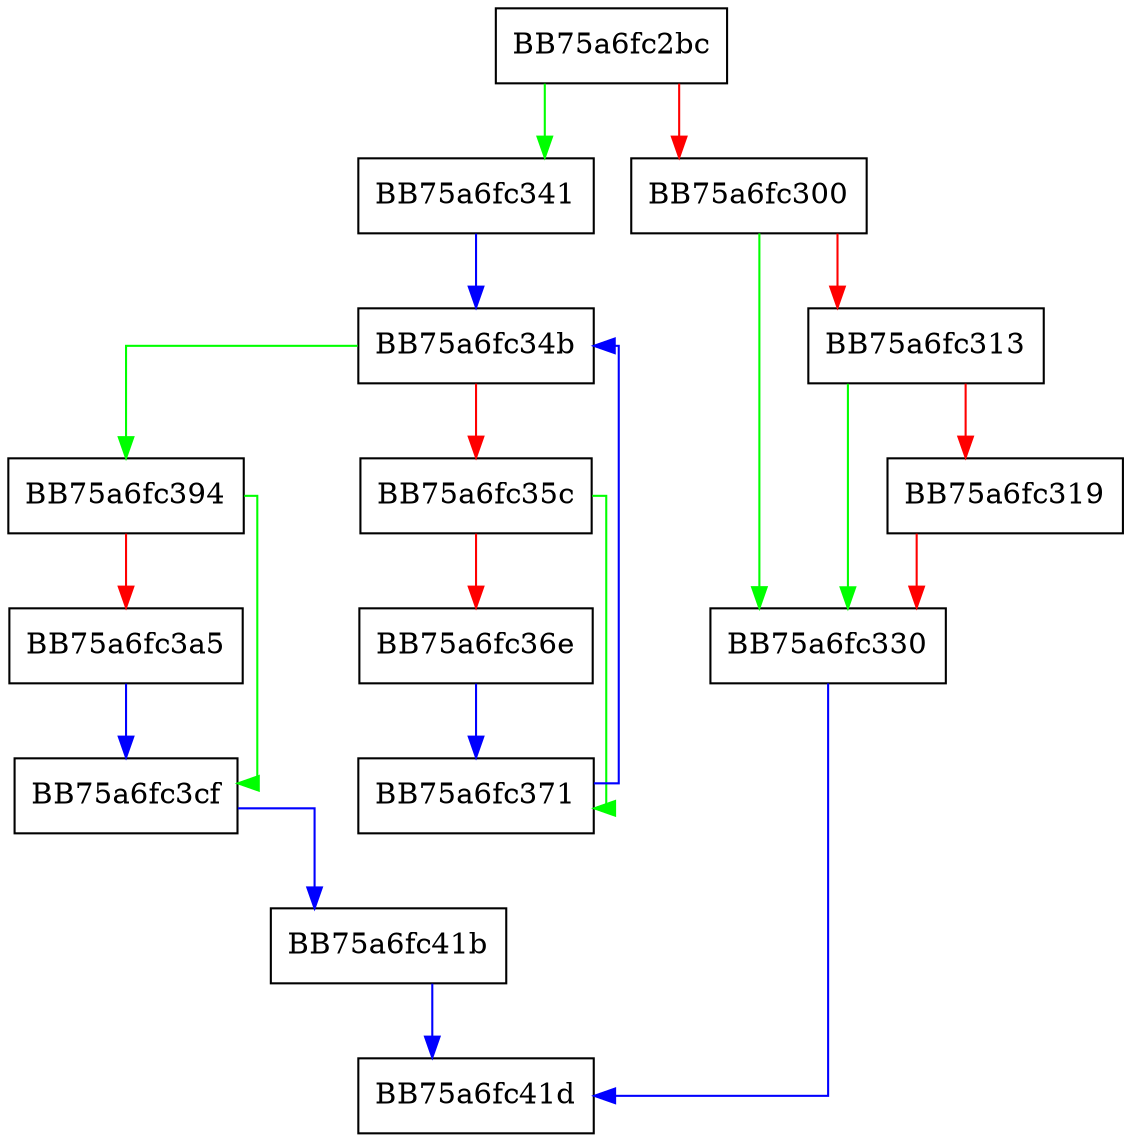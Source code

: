 digraph SetDlpMpDetoursExclusionPolicyListData {
  node [shape="box"];
  graph [splines=ortho];
  BB75a6fc2bc -> BB75a6fc341 [color="green"];
  BB75a6fc2bc -> BB75a6fc300 [color="red"];
  BB75a6fc300 -> BB75a6fc330 [color="green"];
  BB75a6fc300 -> BB75a6fc313 [color="red"];
  BB75a6fc313 -> BB75a6fc330 [color="green"];
  BB75a6fc313 -> BB75a6fc319 [color="red"];
  BB75a6fc319 -> BB75a6fc330 [color="red"];
  BB75a6fc330 -> BB75a6fc41d [color="blue"];
  BB75a6fc341 -> BB75a6fc34b [color="blue"];
  BB75a6fc34b -> BB75a6fc394 [color="green"];
  BB75a6fc34b -> BB75a6fc35c [color="red"];
  BB75a6fc35c -> BB75a6fc371 [color="green"];
  BB75a6fc35c -> BB75a6fc36e [color="red"];
  BB75a6fc36e -> BB75a6fc371 [color="blue"];
  BB75a6fc371 -> BB75a6fc34b [color="blue"];
  BB75a6fc394 -> BB75a6fc3cf [color="green"];
  BB75a6fc394 -> BB75a6fc3a5 [color="red"];
  BB75a6fc3a5 -> BB75a6fc3cf [color="blue"];
  BB75a6fc3cf -> BB75a6fc41b [color="blue"];
  BB75a6fc41b -> BB75a6fc41d [color="blue"];
}
